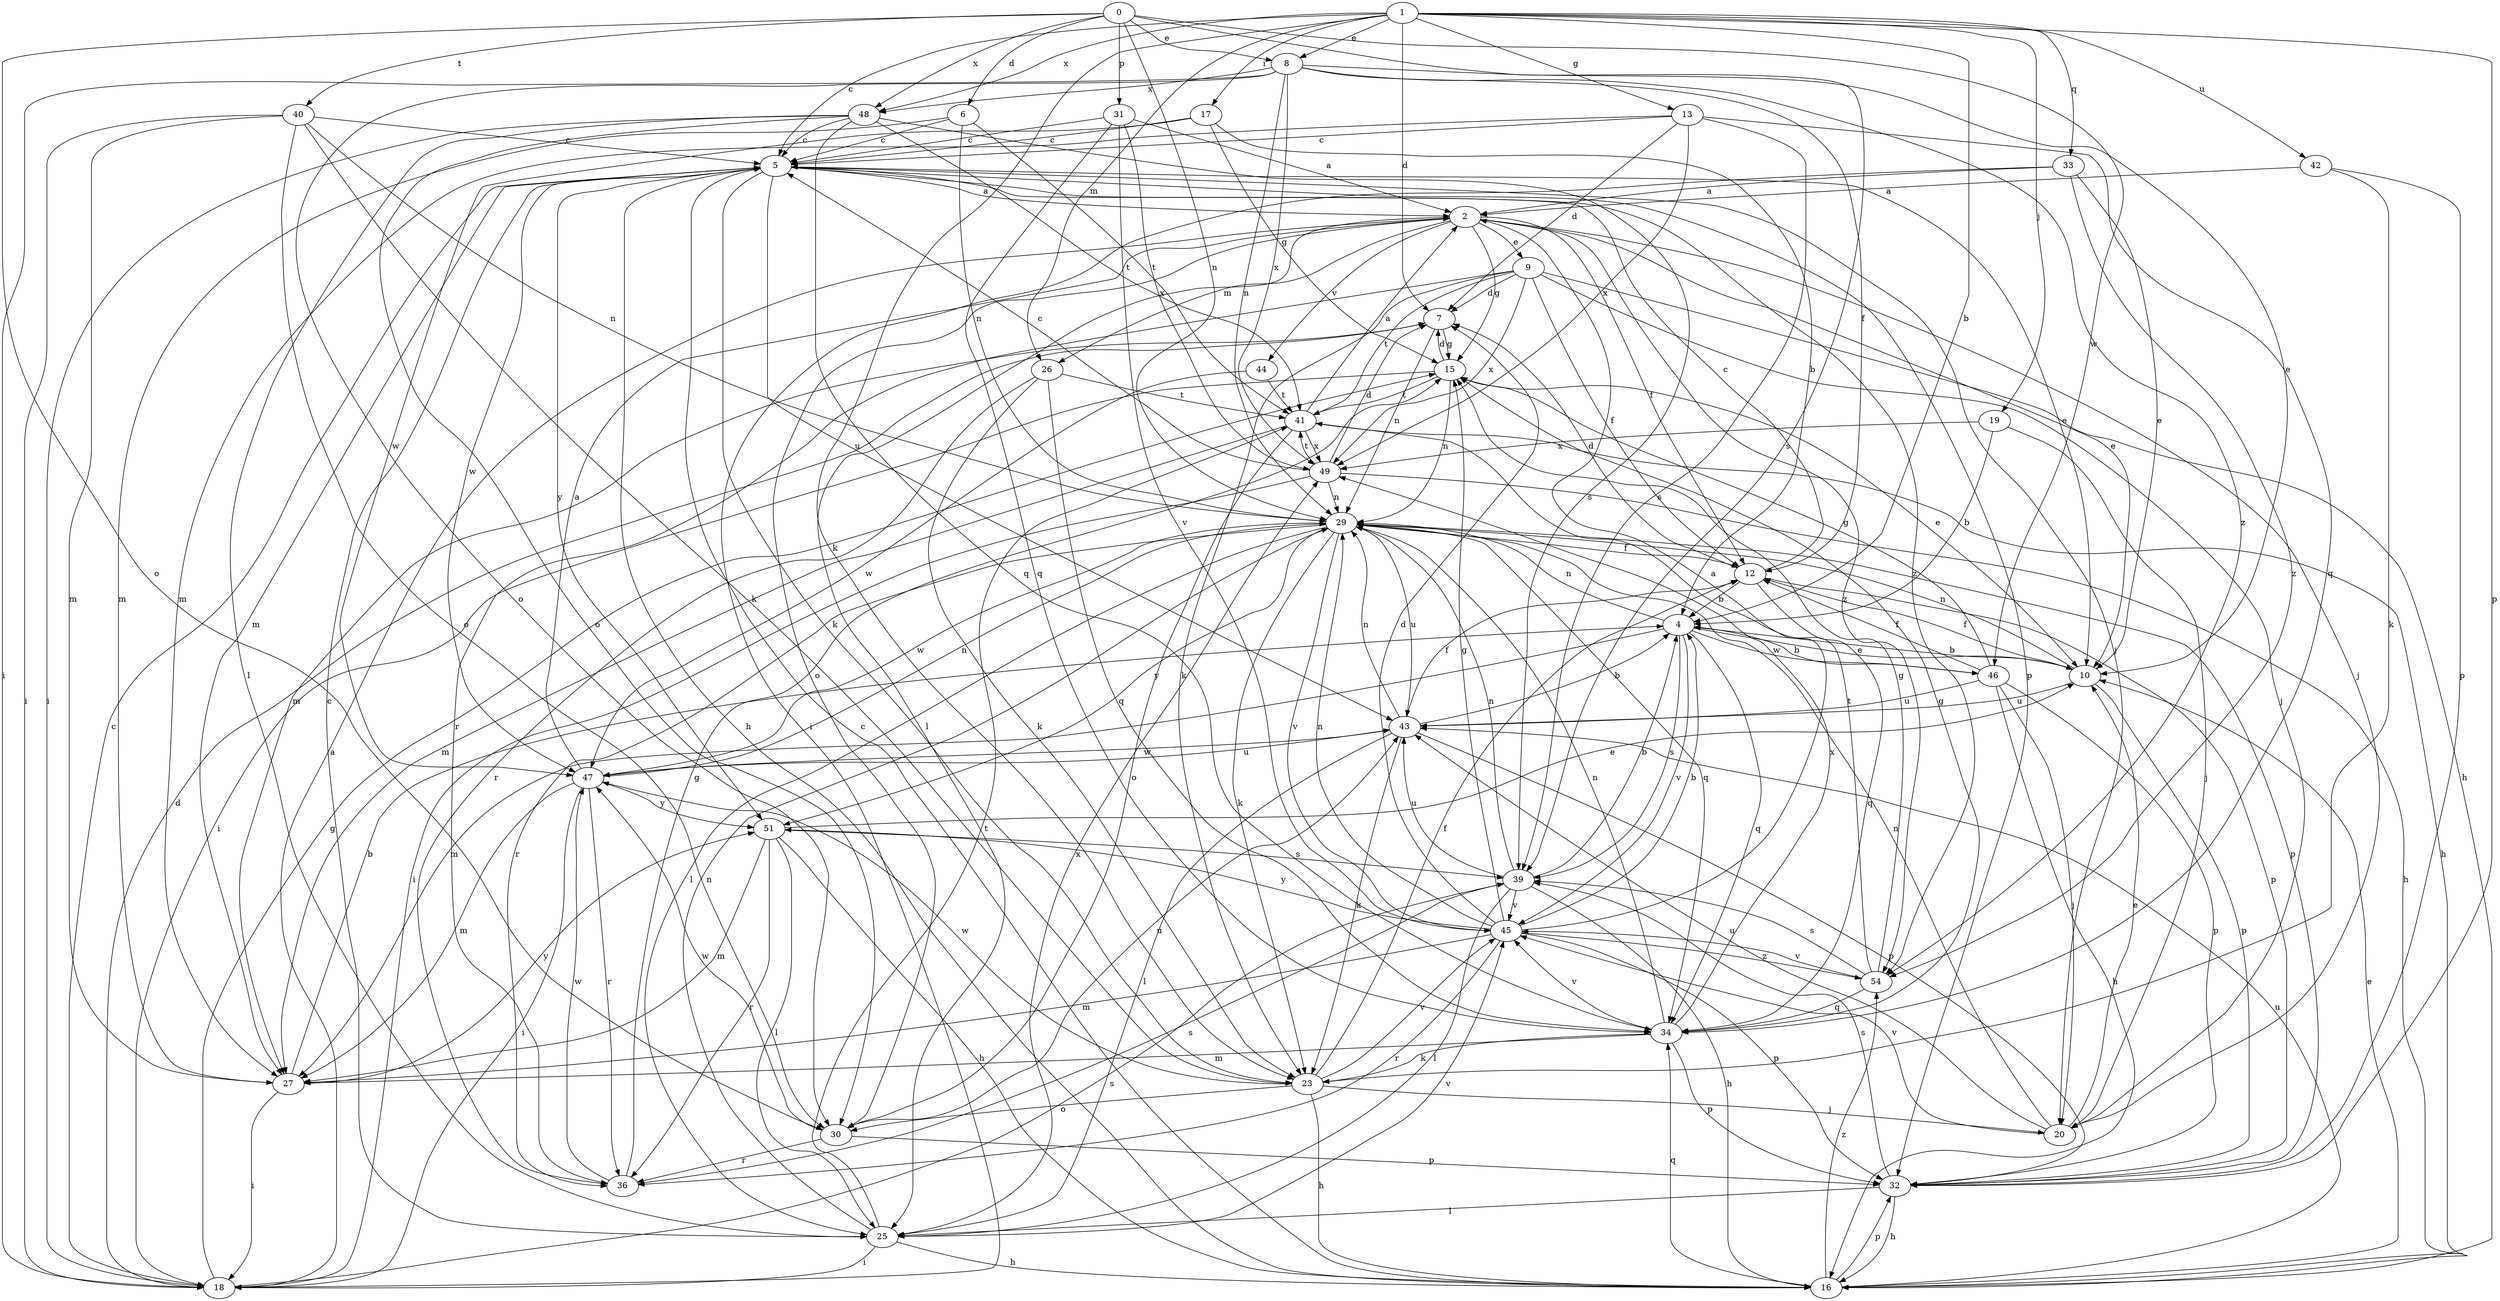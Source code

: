 strict digraph  {
0;
1;
2;
4;
5;
6;
7;
8;
9;
10;
12;
13;
15;
16;
17;
18;
19;
20;
23;
25;
26;
27;
29;
30;
31;
32;
33;
34;
36;
39;
40;
41;
42;
43;
44;
45;
46;
47;
48;
49;
51;
54;
0 -> 6  [label=d];
0 -> 8  [label=e];
0 -> 29  [label=n];
0 -> 30  [label=o];
0 -> 31  [label=p];
0 -> 39  [label=s];
0 -> 40  [label=t];
0 -> 46  [label=w];
0 -> 48  [label=x];
1 -> 4  [label=b];
1 -> 5  [label=c];
1 -> 7  [label=d];
1 -> 8  [label=e];
1 -> 13  [label=g];
1 -> 17  [label=i];
1 -> 19  [label=j];
1 -> 23  [label=k];
1 -> 26  [label=m];
1 -> 32  [label=p];
1 -> 33  [label=q];
1 -> 42  [label=u];
1 -> 48  [label=x];
2 -> 9  [label=e];
2 -> 10  [label=e];
2 -> 12  [label=f];
2 -> 15  [label=g];
2 -> 20  [label=j];
2 -> 25  [label=l];
2 -> 26  [label=m];
2 -> 30  [label=o];
2 -> 44  [label=v];
2 -> 54  [label=z];
4 -> 10  [label=e];
4 -> 27  [label=m];
4 -> 29  [label=n];
4 -> 34  [label=q];
4 -> 39  [label=s];
4 -> 45  [label=v];
4 -> 46  [label=w];
5 -> 2  [label=a];
5 -> 10  [label=e];
5 -> 16  [label=h];
5 -> 20  [label=j];
5 -> 23  [label=k];
5 -> 27  [label=m];
5 -> 32  [label=p];
5 -> 43  [label=u];
5 -> 47  [label=w];
5 -> 51  [label=y];
5 -> 54  [label=z];
6 -> 5  [label=c];
6 -> 27  [label=m];
6 -> 29  [label=n];
6 -> 41  [label=t];
7 -> 15  [label=g];
7 -> 27  [label=m];
7 -> 29  [label=n];
8 -> 10  [label=e];
8 -> 12  [label=f];
8 -> 18  [label=i];
8 -> 29  [label=n];
8 -> 30  [label=o];
8 -> 48  [label=x];
8 -> 49  [label=x];
8 -> 54  [label=z];
9 -> 7  [label=d];
9 -> 12  [label=f];
9 -> 16  [label=h];
9 -> 20  [label=j];
9 -> 23  [label=k];
9 -> 36  [label=r];
9 -> 41  [label=t];
9 -> 49  [label=x];
10 -> 4  [label=b];
10 -> 12  [label=f];
10 -> 29  [label=n];
10 -> 32  [label=p];
10 -> 43  [label=u];
12 -> 4  [label=b];
12 -> 5  [label=c];
12 -> 7  [label=d];
12 -> 32  [label=p];
12 -> 34  [label=q];
13 -> 5  [label=c];
13 -> 7  [label=d];
13 -> 27  [label=m];
13 -> 34  [label=q];
13 -> 39  [label=s];
13 -> 49  [label=x];
15 -> 7  [label=d];
15 -> 10  [label=e];
15 -> 18  [label=i];
15 -> 29  [label=n];
15 -> 41  [label=t];
16 -> 5  [label=c];
16 -> 10  [label=e];
16 -> 32  [label=p];
16 -> 34  [label=q];
16 -> 43  [label=u];
16 -> 54  [label=z];
17 -> 4  [label=b];
17 -> 5  [label=c];
17 -> 15  [label=g];
17 -> 47  [label=w];
18 -> 2  [label=a];
18 -> 5  [label=c];
18 -> 7  [label=d];
18 -> 15  [label=g];
18 -> 39  [label=s];
19 -> 4  [label=b];
19 -> 20  [label=j];
19 -> 49  [label=x];
20 -> 10  [label=e];
20 -> 29  [label=n];
20 -> 43  [label=u];
20 -> 45  [label=v];
23 -> 12  [label=f];
23 -> 16  [label=h];
23 -> 20  [label=j];
23 -> 30  [label=o];
23 -> 45  [label=v];
23 -> 47  [label=w];
25 -> 5  [label=c];
25 -> 16  [label=h];
25 -> 18  [label=i];
25 -> 29  [label=n];
25 -> 41  [label=t];
25 -> 45  [label=v];
25 -> 49  [label=x];
26 -> 23  [label=k];
26 -> 34  [label=q];
26 -> 36  [label=r];
26 -> 41  [label=t];
27 -> 4  [label=b];
27 -> 18  [label=i];
27 -> 51  [label=y];
29 -> 12  [label=f];
29 -> 23  [label=k];
29 -> 25  [label=l];
29 -> 32  [label=p];
29 -> 34  [label=q];
29 -> 36  [label=r];
29 -> 43  [label=u];
29 -> 45  [label=v];
29 -> 47  [label=w];
29 -> 51  [label=y];
30 -> 32  [label=p];
30 -> 36  [label=r];
30 -> 43  [label=u];
30 -> 47  [label=w];
31 -> 2  [label=a];
31 -> 5  [label=c];
31 -> 34  [label=q];
31 -> 45  [label=v];
31 -> 49  [label=x];
32 -> 16  [label=h];
32 -> 25  [label=l];
32 -> 39  [label=s];
33 -> 2  [label=a];
33 -> 10  [label=e];
33 -> 18  [label=i];
33 -> 54  [label=z];
34 -> 15  [label=g];
34 -> 23  [label=k];
34 -> 27  [label=m];
34 -> 29  [label=n];
34 -> 32  [label=p];
34 -> 45  [label=v];
34 -> 49  [label=x];
36 -> 15  [label=g];
36 -> 39  [label=s];
36 -> 47  [label=w];
39 -> 4  [label=b];
39 -> 16  [label=h];
39 -> 25  [label=l];
39 -> 29  [label=n];
39 -> 43  [label=u];
39 -> 45  [label=v];
40 -> 5  [label=c];
40 -> 18  [label=i];
40 -> 23  [label=k];
40 -> 27  [label=m];
40 -> 29  [label=n];
40 -> 30  [label=o];
41 -> 2  [label=a];
41 -> 16  [label=h];
41 -> 27  [label=m];
41 -> 30  [label=o];
41 -> 49  [label=x];
42 -> 2  [label=a];
42 -> 23  [label=k];
42 -> 32  [label=p];
43 -> 4  [label=b];
43 -> 12  [label=f];
43 -> 23  [label=k];
43 -> 25  [label=l];
43 -> 29  [label=n];
43 -> 32  [label=p];
43 -> 47  [label=w];
44 -> 41  [label=t];
44 -> 47  [label=w];
45 -> 2  [label=a];
45 -> 4  [label=b];
45 -> 7  [label=d];
45 -> 15  [label=g];
45 -> 27  [label=m];
45 -> 29  [label=n];
45 -> 32  [label=p];
45 -> 36  [label=r];
45 -> 51  [label=y];
45 -> 54  [label=z];
46 -> 4  [label=b];
46 -> 12  [label=f];
46 -> 15  [label=g];
46 -> 16  [label=h];
46 -> 20  [label=j];
46 -> 32  [label=p];
46 -> 43  [label=u];
47 -> 2  [label=a];
47 -> 18  [label=i];
47 -> 27  [label=m];
47 -> 29  [label=n];
47 -> 36  [label=r];
47 -> 43  [label=u];
47 -> 51  [label=y];
48 -> 5  [label=c];
48 -> 18  [label=i];
48 -> 25  [label=l];
48 -> 30  [label=o];
48 -> 34  [label=q];
48 -> 39  [label=s];
48 -> 41  [label=t];
49 -> 5  [label=c];
49 -> 7  [label=d];
49 -> 16  [label=h];
49 -> 18  [label=i];
49 -> 29  [label=n];
49 -> 41  [label=t];
51 -> 10  [label=e];
51 -> 16  [label=h];
51 -> 25  [label=l];
51 -> 27  [label=m];
51 -> 36  [label=r];
51 -> 39  [label=s];
54 -> 15  [label=g];
54 -> 34  [label=q];
54 -> 39  [label=s];
54 -> 41  [label=t];
54 -> 45  [label=v];
}
